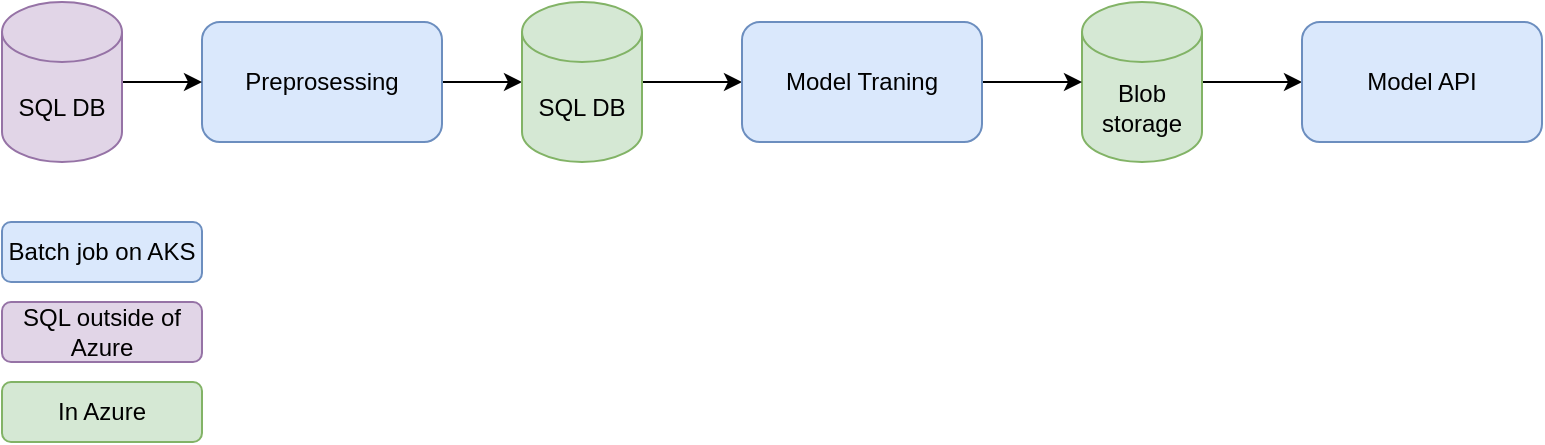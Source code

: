 <mxfile version="20.8.23" type="device"><diagram name="Page-1" id="SQcg4i6cQakvIYcI8cVN"><mxGraphModel dx="1432" dy="830" grid="1" gridSize="10" guides="1" tooltips="1" connect="1" arrows="1" fold="1" page="1" pageScale="1" pageWidth="827" pageHeight="1169" math="0" shadow="0"><root><mxCell id="0"/><mxCell id="1" parent="0"/><mxCell id="kOtXyFIRL2gSHhnPuDrm-6" style="edgeStyle=orthogonalEdgeStyle;rounded=0;orthogonalLoop=1;jettySize=auto;html=1;exitX=1;exitY=0.5;exitDx=0;exitDy=0;entryX=0;entryY=0.5;entryDx=0;entryDy=0;entryPerimeter=0;" edge="1" parent="1" source="kOtXyFIRL2gSHhnPuDrm-1" target="kOtXyFIRL2gSHhnPuDrm-4"><mxGeometry relative="1" as="geometry"/></mxCell><mxCell id="kOtXyFIRL2gSHhnPuDrm-1" value="Preprosessing" style="rounded=1;whiteSpace=wrap;html=1;fillColor=#dae8fc;strokeColor=#6c8ebf;" vertex="1" parent="1"><mxGeometry x="180" y="180" width="120" height="60" as="geometry"/></mxCell><mxCell id="kOtXyFIRL2gSHhnPuDrm-5" style="edgeStyle=orthogonalEdgeStyle;rounded=0;orthogonalLoop=1;jettySize=auto;html=1;exitX=1;exitY=0.5;exitDx=0;exitDy=0;exitPerimeter=0;entryX=0;entryY=0.5;entryDx=0;entryDy=0;" edge="1" parent="1" source="kOtXyFIRL2gSHhnPuDrm-2" target="kOtXyFIRL2gSHhnPuDrm-1"><mxGeometry relative="1" as="geometry"/></mxCell><mxCell id="kOtXyFIRL2gSHhnPuDrm-2" value="SQL DB" style="shape=cylinder3;whiteSpace=wrap;html=1;boundedLbl=1;backgroundOutline=1;size=15;fillColor=#e1d5e7;strokeColor=#9673a6;" vertex="1" parent="1"><mxGeometry x="80" y="170" width="60" height="80" as="geometry"/></mxCell><mxCell id="kOtXyFIRL2gSHhnPuDrm-12" style="edgeStyle=orthogonalEdgeStyle;rounded=0;orthogonalLoop=1;jettySize=auto;html=1;exitX=1;exitY=0.5;exitDx=0;exitDy=0;exitPerimeter=0;entryX=0;entryY=0.5;entryDx=0;entryDy=0;" edge="1" parent="1" source="kOtXyFIRL2gSHhnPuDrm-3" target="kOtXyFIRL2gSHhnPuDrm-11"><mxGeometry relative="1" as="geometry"/></mxCell><mxCell id="kOtXyFIRL2gSHhnPuDrm-3" value="Blob storage" style="shape=cylinder3;whiteSpace=wrap;html=1;boundedLbl=1;backgroundOutline=1;size=15;fillColor=#d5e8d4;strokeColor=#82b366;" vertex="1" parent="1"><mxGeometry x="620" y="170" width="60" height="80" as="geometry"/></mxCell><mxCell id="kOtXyFIRL2gSHhnPuDrm-8" style="edgeStyle=orthogonalEdgeStyle;rounded=0;orthogonalLoop=1;jettySize=auto;html=1;exitX=1;exitY=0.5;exitDx=0;exitDy=0;exitPerimeter=0;entryX=0;entryY=0.5;entryDx=0;entryDy=0;" edge="1" parent="1" source="kOtXyFIRL2gSHhnPuDrm-4" target="kOtXyFIRL2gSHhnPuDrm-7"><mxGeometry relative="1" as="geometry"/></mxCell><mxCell id="kOtXyFIRL2gSHhnPuDrm-4" value="SQL DB" style="shape=cylinder3;whiteSpace=wrap;html=1;boundedLbl=1;backgroundOutline=1;size=15;fillColor=#d5e8d4;strokeColor=#82b366;" vertex="1" parent="1"><mxGeometry x="340" y="170" width="60" height="80" as="geometry"/></mxCell><mxCell id="kOtXyFIRL2gSHhnPuDrm-9" style="edgeStyle=orthogonalEdgeStyle;rounded=0;orthogonalLoop=1;jettySize=auto;html=1;exitX=1;exitY=0.5;exitDx=0;exitDy=0;entryX=0;entryY=0.5;entryDx=0;entryDy=0;entryPerimeter=0;" edge="1" parent="1" source="kOtXyFIRL2gSHhnPuDrm-7" target="kOtXyFIRL2gSHhnPuDrm-3"><mxGeometry relative="1" as="geometry"/></mxCell><mxCell id="kOtXyFIRL2gSHhnPuDrm-7" value="Model Traning" style="rounded=1;whiteSpace=wrap;html=1;fillColor=#dae8fc;strokeColor=#6c8ebf;" vertex="1" parent="1"><mxGeometry x="450" y="180" width="120" height="60" as="geometry"/></mxCell><mxCell id="kOtXyFIRL2gSHhnPuDrm-11" value="Model API" style="rounded=1;whiteSpace=wrap;html=1;fillColor=#dae8fc;strokeColor=#6c8ebf;" vertex="1" parent="1"><mxGeometry x="730" y="180" width="120" height="60" as="geometry"/></mxCell><mxCell id="kOtXyFIRL2gSHhnPuDrm-14" value="Batch job on AKS" style="rounded=1;whiteSpace=wrap;html=1;fillColor=#dae8fc;strokeColor=#6c8ebf;" vertex="1" parent="1"><mxGeometry x="80" y="280" width="100" height="30" as="geometry"/></mxCell><mxCell id="kOtXyFIRL2gSHhnPuDrm-15" value="SQL outside of Azure" style="rounded=1;whiteSpace=wrap;html=1;fillColor=#e1d5e7;strokeColor=#9673a6;" vertex="1" parent="1"><mxGeometry x="80" y="320" width="100" height="30" as="geometry"/></mxCell><mxCell id="kOtXyFIRL2gSHhnPuDrm-16" value="In Azure" style="rounded=1;whiteSpace=wrap;html=1;fillColor=#d5e8d4;strokeColor=#82b366;" vertex="1" parent="1"><mxGeometry x="80" y="360" width="100" height="30" as="geometry"/></mxCell></root></mxGraphModel></diagram></mxfile>